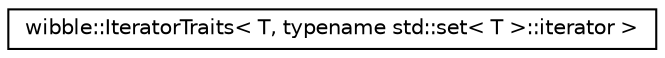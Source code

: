 digraph G
{
  edge [fontname="Helvetica",fontsize="10",labelfontname="Helvetica",labelfontsize="10"];
  node [fontname="Helvetica",fontsize="10",shape=record];
  rankdir="LR";
  Node1 [label="wibble::IteratorTraits\< T, typename std::set\< T \>::iterator \>",height=0.2,width=0.4,color="black", fillcolor="white", style="filled",URL="$structwibble_1_1IteratorTraits_3_01T_00_01typename_01std_1_1set_3_01T_01_4_1_1iterator_01_4.html"];
}
